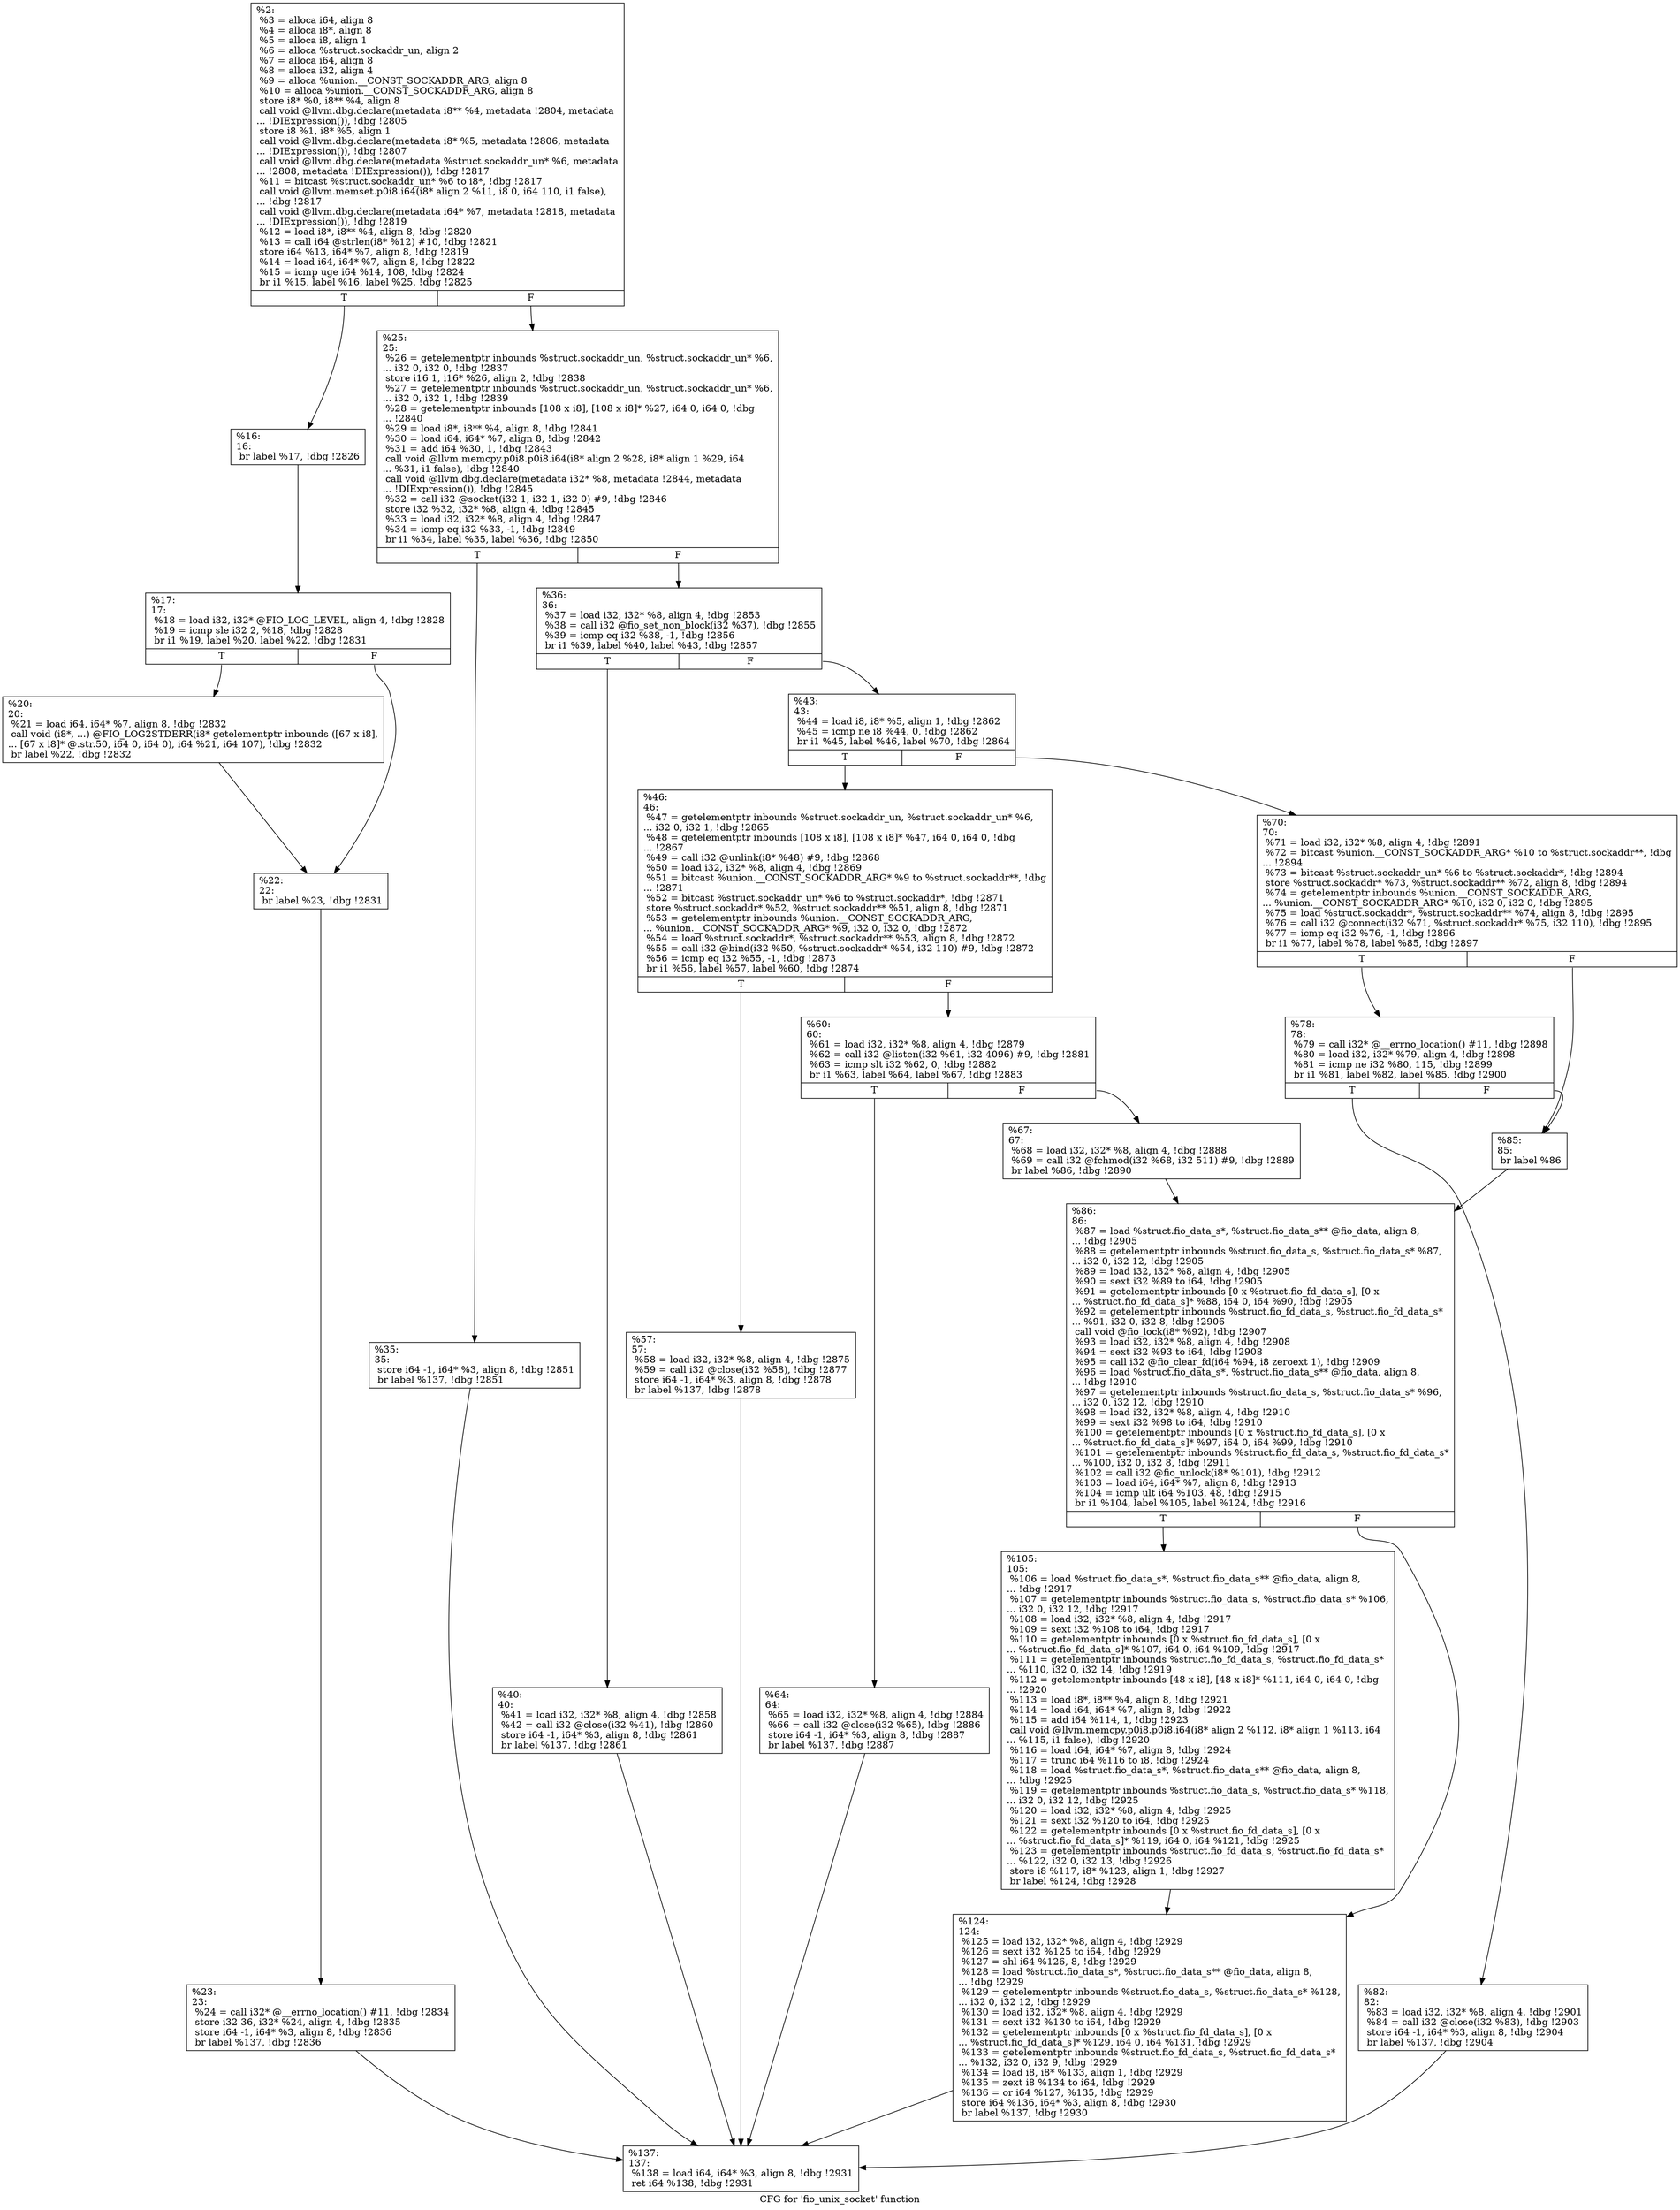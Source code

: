 digraph "CFG for 'fio_unix_socket' function" {
	label="CFG for 'fio_unix_socket' function";

	Node0x556851586e00 [shape=record,label="{%2:\l  %3 = alloca i64, align 8\l  %4 = alloca i8*, align 8\l  %5 = alloca i8, align 1\l  %6 = alloca %struct.sockaddr_un, align 2\l  %7 = alloca i64, align 8\l  %8 = alloca i32, align 4\l  %9 = alloca %union.__CONST_SOCKADDR_ARG, align 8\l  %10 = alloca %union.__CONST_SOCKADDR_ARG, align 8\l  store i8* %0, i8** %4, align 8\l  call void @llvm.dbg.declare(metadata i8** %4, metadata !2804, metadata\l... !DIExpression()), !dbg !2805\l  store i8 %1, i8* %5, align 1\l  call void @llvm.dbg.declare(metadata i8* %5, metadata !2806, metadata\l... !DIExpression()), !dbg !2807\l  call void @llvm.dbg.declare(metadata %struct.sockaddr_un* %6, metadata\l... !2808, metadata !DIExpression()), !dbg !2817\l  %11 = bitcast %struct.sockaddr_un* %6 to i8*, !dbg !2817\l  call void @llvm.memset.p0i8.i64(i8* align 2 %11, i8 0, i64 110, i1 false),\l... !dbg !2817\l  call void @llvm.dbg.declare(metadata i64* %7, metadata !2818, metadata\l... !DIExpression()), !dbg !2819\l  %12 = load i8*, i8** %4, align 8, !dbg !2820\l  %13 = call i64 @strlen(i8* %12) #10, !dbg !2821\l  store i64 %13, i64* %7, align 8, !dbg !2819\l  %14 = load i64, i64* %7, align 8, !dbg !2822\l  %15 = icmp uge i64 %14, 108, !dbg !2824\l  br i1 %15, label %16, label %25, !dbg !2825\l|{<s0>T|<s1>F}}"];
	Node0x556851586e00:s0 -> Node0x556851586f80;
	Node0x556851586e00:s1 -> Node0x556851587110;
	Node0x556851586f80 [shape=record,label="{%16:\l16:                                               \l  br label %17, !dbg !2826\l}"];
	Node0x556851586f80 -> Node0x556851586fd0;
	Node0x556851586fd0 [shape=record,label="{%17:\l17:                                               \l  %18 = load i32, i32* @FIO_LOG_LEVEL, align 4, !dbg !2828\l  %19 = icmp sle i32 2, %18, !dbg !2828\l  br i1 %19, label %20, label %22, !dbg !2831\l|{<s0>T|<s1>F}}"];
	Node0x556851586fd0:s0 -> Node0x556851587020;
	Node0x556851586fd0:s1 -> Node0x556851587070;
	Node0x556851587020 [shape=record,label="{%20:\l20:                                               \l  %21 = load i64, i64* %7, align 8, !dbg !2832\l  call void (i8*, ...) @FIO_LOG2STDERR(i8* getelementptr inbounds ([67 x i8],\l... [67 x i8]* @.str.50, i64 0, i64 0), i64 %21, i64 107), !dbg !2832\l  br label %22, !dbg !2832\l}"];
	Node0x556851587020 -> Node0x556851587070;
	Node0x556851587070 [shape=record,label="{%22:\l22:                                               \l  br label %23, !dbg !2831\l}"];
	Node0x556851587070 -> Node0x5568515870c0;
	Node0x5568515870c0 [shape=record,label="{%23:\l23:                                               \l  %24 = call i32* @__errno_location() #11, !dbg !2834\l  store i32 36, i32* %24, align 4, !dbg !2835\l  store i64 -1, i64* %3, align 8, !dbg !2836\l  br label %137, !dbg !2836\l}"];
	Node0x5568515870c0 -> Node0x556851587660;
	Node0x556851587110 [shape=record,label="{%25:\l25:                                               \l  %26 = getelementptr inbounds %struct.sockaddr_un, %struct.sockaddr_un* %6,\l... i32 0, i32 0, !dbg !2837\l  store i16 1, i16* %26, align 2, !dbg !2838\l  %27 = getelementptr inbounds %struct.sockaddr_un, %struct.sockaddr_un* %6,\l... i32 0, i32 1, !dbg !2839\l  %28 = getelementptr inbounds [108 x i8], [108 x i8]* %27, i64 0, i64 0, !dbg\l... !2840\l  %29 = load i8*, i8** %4, align 8, !dbg !2841\l  %30 = load i64, i64* %7, align 8, !dbg !2842\l  %31 = add i64 %30, 1, !dbg !2843\l  call void @llvm.memcpy.p0i8.p0i8.i64(i8* align 2 %28, i8* align 1 %29, i64\l... %31, i1 false), !dbg !2840\l  call void @llvm.dbg.declare(metadata i32* %8, metadata !2844, metadata\l... !DIExpression()), !dbg !2845\l  %32 = call i32 @socket(i32 1, i32 1, i32 0) #9, !dbg !2846\l  store i32 %32, i32* %8, align 4, !dbg !2845\l  %33 = load i32, i32* %8, align 4, !dbg !2847\l  %34 = icmp eq i32 %33, -1, !dbg !2849\l  br i1 %34, label %35, label %36, !dbg !2850\l|{<s0>T|<s1>F}}"];
	Node0x556851587110:s0 -> Node0x556851587160;
	Node0x556851587110:s1 -> Node0x5568515871b0;
	Node0x556851587160 [shape=record,label="{%35:\l35:                                               \l  store i64 -1, i64* %3, align 8, !dbg !2851\l  br label %137, !dbg !2851\l}"];
	Node0x556851587160 -> Node0x556851587660;
	Node0x5568515871b0 [shape=record,label="{%36:\l36:                                               \l  %37 = load i32, i32* %8, align 4, !dbg !2853\l  %38 = call i32 @fio_set_non_block(i32 %37), !dbg !2855\l  %39 = icmp eq i32 %38, -1, !dbg !2856\l  br i1 %39, label %40, label %43, !dbg !2857\l|{<s0>T|<s1>F}}"];
	Node0x5568515871b0:s0 -> Node0x556851587200;
	Node0x5568515871b0:s1 -> Node0x556851587250;
	Node0x556851587200 [shape=record,label="{%40:\l40:                                               \l  %41 = load i32, i32* %8, align 4, !dbg !2858\l  %42 = call i32 @close(i32 %41), !dbg !2860\l  store i64 -1, i64* %3, align 8, !dbg !2861\l  br label %137, !dbg !2861\l}"];
	Node0x556851587200 -> Node0x556851587660;
	Node0x556851587250 [shape=record,label="{%43:\l43:                                               \l  %44 = load i8, i8* %5, align 1, !dbg !2862\l  %45 = icmp ne i8 %44, 0, !dbg !2862\l  br i1 %45, label %46, label %70, !dbg !2864\l|{<s0>T|<s1>F}}"];
	Node0x556851587250:s0 -> Node0x5568515872a0;
	Node0x556851587250:s1 -> Node0x556851587430;
	Node0x5568515872a0 [shape=record,label="{%46:\l46:                                               \l  %47 = getelementptr inbounds %struct.sockaddr_un, %struct.sockaddr_un* %6,\l... i32 0, i32 1, !dbg !2865\l  %48 = getelementptr inbounds [108 x i8], [108 x i8]* %47, i64 0, i64 0, !dbg\l... !2867\l  %49 = call i32 @unlink(i8* %48) #9, !dbg !2868\l  %50 = load i32, i32* %8, align 4, !dbg !2869\l  %51 = bitcast %union.__CONST_SOCKADDR_ARG* %9 to %struct.sockaddr**, !dbg\l... !2871\l  %52 = bitcast %struct.sockaddr_un* %6 to %struct.sockaddr*, !dbg !2871\l  store %struct.sockaddr* %52, %struct.sockaddr** %51, align 8, !dbg !2871\l  %53 = getelementptr inbounds %union.__CONST_SOCKADDR_ARG,\l... %union.__CONST_SOCKADDR_ARG* %9, i32 0, i32 0, !dbg !2872\l  %54 = load %struct.sockaddr*, %struct.sockaddr** %53, align 8, !dbg !2872\l  %55 = call i32 @bind(i32 %50, %struct.sockaddr* %54, i32 110) #9, !dbg !2872\l  %56 = icmp eq i32 %55, -1, !dbg !2873\l  br i1 %56, label %57, label %60, !dbg !2874\l|{<s0>T|<s1>F}}"];
	Node0x5568515872a0:s0 -> Node0x5568515872f0;
	Node0x5568515872a0:s1 -> Node0x556851587340;
	Node0x5568515872f0 [shape=record,label="{%57:\l57:                                               \l  %58 = load i32, i32* %8, align 4, !dbg !2875\l  %59 = call i32 @close(i32 %58), !dbg !2877\l  store i64 -1, i64* %3, align 8, !dbg !2878\l  br label %137, !dbg !2878\l}"];
	Node0x5568515872f0 -> Node0x556851587660;
	Node0x556851587340 [shape=record,label="{%60:\l60:                                               \l  %61 = load i32, i32* %8, align 4, !dbg !2879\l  %62 = call i32 @listen(i32 %61, i32 4096) #9, !dbg !2881\l  %63 = icmp slt i32 %62, 0, !dbg !2882\l  br i1 %63, label %64, label %67, !dbg !2883\l|{<s0>T|<s1>F}}"];
	Node0x556851587340:s0 -> Node0x556851587390;
	Node0x556851587340:s1 -> Node0x5568515873e0;
	Node0x556851587390 [shape=record,label="{%64:\l64:                                               \l  %65 = load i32, i32* %8, align 4, !dbg !2884\l  %66 = call i32 @close(i32 %65), !dbg !2886\l  store i64 -1, i64* %3, align 8, !dbg !2887\l  br label %137, !dbg !2887\l}"];
	Node0x556851587390 -> Node0x556851587660;
	Node0x5568515873e0 [shape=record,label="{%67:\l67:                                               \l  %68 = load i32, i32* %8, align 4, !dbg !2888\l  %69 = call i32 @fchmod(i32 %68, i32 511) #9, !dbg !2889\l  br label %86, !dbg !2890\l}"];
	Node0x5568515873e0 -> Node0x556851587570;
	Node0x556851587430 [shape=record,label="{%70:\l70:                                               \l  %71 = load i32, i32* %8, align 4, !dbg !2891\l  %72 = bitcast %union.__CONST_SOCKADDR_ARG* %10 to %struct.sockaddr**, !dbg\l... !2894\l  %73 = bitcast %struct.sockaddr_un* %6 to %struct.sockaddr*, !dbg !2894\l  store %struct.sockaddr* %73, %struct.sockaddr** %72, align 8, !dbg !2894\l  %74 = getelementptr inbounds %union.__CONST_SOCKADDR_ARG,\l... %union.__CONST_SOCKADDR_ARG* %10, i32 0, i32 0, !dbg !2895\l  %75 = load %struct.sockaddr*, %struct.sockaddr** %74, align 8, !dbg !2895\l  %76 = call i32 @connect(i32 %71, %struct.sockaddr* %75, i32 110), !dbg !2895\l  %77 = icmp eq i32 %76, -1, !dbg !2896\l  br i1 %77, label %78, label %85, !dbg !2897\l|{<s0>T|<s1>F}}"];
	Node0x556851587430:s0 -> Node0x556851587480;
	Node0x556851587430:s1 -> Node0x556851587520;
	Node0x556851587480 [shape=record,label="{%78:\l78:                                               \l  %79 = call i32* @__errno_location() #11, !dbg !2898\l  %80 = load i32, i32* %79, align 4, !dbg !2898\l  %81 = icmp ne i32 %80, 115, !dbg !2899\l  br i1 %81, label %82, label %85, !dbg !2900\l|{<s0>T|<s1>F}}"];
	Node0x556851587480:s0 -> Node0x5568515874d0;
	Node0x556851587480:s1 -> Node0x556851587520;
	Node0x5568515874d0 [shape=record,label="{%82:\l82:                                               \l  %83 = load i32, i32* %8, align 4, !dbg !2901\l  %84 = call i32 @close(i32 %83), !dbg !2903\l  store i64 -1, i64* %3, align 8, !dbg !2904\l  br label %137, !dbg !2904\l}"];
	Node0x5568515874d0 -> Node0x556851587660;
	Node0x556851587520 [shape=record,label="{%85:\l85:                                               \l  br label %86\l}"];
	Node0x556851587520 -> Node0x556851587570;
	Node0x556851587570 [shape=record,label="{%86:\l86:                                               \l  %87 = load %struct.fio_data_s*, %struct.fio_data_s** @fio_data, align 8,\l... !dbg !2905\l  %88 = getelementptr inbounds %struct.fio_data_s, %struct.fio_data_s* %87,\l... i32 0, i32 12, !dbg !2905\l  %89 = load i32, i32* %8, align 4, !dbg !2905\l  %90 = sext i32 %89 to i64, !dbg !2905\l  %91 = getelementptr inbounds [0 x %struct.fio_fd_data_s], [0 x\l... %struct.fio_fd_data_s]* %88, i64 0, i64 %90, !dbg !2905\l  %92 = getelementptr inbounds %struct.fio_fd_data_s, %struct.fio_fd_data_s*\l... %91, i32 0, i32 8, !dbg !2906\l  call void @fio_lock(i8* %92), !dbg !2907\l  %93 = load i32, i32* %8, align 4, !dbg !2908\l  %94 = sext i32 %93 to i64, !dbg !2908\l  %95 = call i32 @fio_clear_fd(i64 %94, i8 zeroext 1), !dbg !2909\l  %96 = load %struct.fio_data_s*, %struct.fio_data_s** @fio_data, align 8,\l... !dbg !2910\l  %97 = getelementptr inbounds %struct.fio_data_s, %struct.fio_data_s* %96,\l... i32 0, i32 12, !dbg !2910\l  %98 = load i32, i32* %8, align 4, !dbg !2910\l  %99 = sext i32 %98 to i64, !dbg !2910\l  %100 = getelementptr inbounds [0 x %struct.fio_fd_data_s], [0 x\l... %struct.fio_fd_data_s]* %97, i64 0, i64 %99, !dbg !2910\l  %101 = getelementptr inbounds %struct.fio_fd_data_s, %struct.fio_fd_data_s*\l... %100, i32 0, i32 8, !dbg !2911\l  %102 = call i32 @fio_unlock(i8* %101), !dbg !2912\l  %103 = load i64, i64* %7, align 8, !dbg !2913\l  %104 = icmp ult i64 %103, 48, !dbg !2915\l  br i1 %104, label %105, label %124, !dbg !2916\l|{<s0>T|<s1>F}}"];
	Node0x556851587570:s0 -> Node0x5568515875c0;
	Node0x556851587570:s1 -> Node0x556851587610;
	Node0x5568515875c0 [shape=record,label="{%105:\l105:                                              \l  %106 = load %struct.fio_data_s*, %struct.fio_data_s** @fio_data, align 8,\l... !dbg !2917\l  %107 = getelementptr inbounds %struct.fio_data_s, %struct.fio_data_s* %106,\l... i32 0, i32 12, !dbg !2917\l  %108 = load i32, i32* %8, align 4, !dbg !2917\l  %109 = sext i32 %108 to i64, !dbg !2917\l  %110 = getelementptr inbounds [0 x %struct.fio_fd_data_s], [0 x\l... %struct.fio_fd_data_s]* %107, i64 0, i64 %109, !dbg !2917\l  %111 = getelementptr inbounds %struct.fio_fd_data_s, %struct.fio_fd_data_s*\l... %110, i32 0, i32 14, !dbg !2919\l  %112 = getelementptr inbounds [48 x i8], [48 x i8]* %111, i64 0, i64 0, !dbg\l... !2920\l  %113 = load i8*, i8** %4, align 8, !dbg !2921\l  %114 = load i64, i64* %7, align 8, !dbg !2922\l  %115 = add i64 %114, 1, !dbg !2923\l  call void @llvm.memcpy.p0i8.p0i8.i64(i8* align 2 %112, i8* align 1 %113, i64\l... %115, i1 false), !dbg !2920\l  %116 = load i64, i64* %7, align 8, !dbg !2924\l  %117 = trunc i64 %116 to i8, !dbg !2924\l  %118 = load %struct.fio_data_s*, %struct.fio_data_s** @fio_data, align 8,\l... !dbg !2925\l  %119 = getelementptr inbounds %struct.fio_data_s, %struct.fio_data_s* %118,\l... i32 0, i32 12, !dbg !2925\l  %120 = load i32, i32* %8, align 4, !dbg !2925\l  %121 = sext i32 %120 to i64, !dbg !2925\l  %122 = getelementptr inbounds [0 x %struct.fio_fd_data_s], [0 x\l... %struct.fio_fd_data_s]* %119, i64 0, i64 %121, !dbg !2925\l  %123 = getelementptr inbounds %struct.fio_fd_data_s, %struct.fio_fd_data_s*\l... %122, i32 0, i32 13, !dbg !2926\l  store i8 %117, i8* %123, align 1, !dbg !2927\l  br label %124, !dbg !2928\l}"];
	Node0x5568515875c0 -> Node0x556851587610;
	Node0x556851587610 [shape=record,label="{%124:\l124:                                              \l  %125 = load i32, i32* %8, align 4, !dbg !2929\l  %126 = sext i32 %125 to i64, !dbg !2929\l  %127 = shl i64 %126, 8, !dbg !2929\l  %128 = load %struct.fio_data_s*, %struct.fio_data_s** @fio_data, align 8,\l... !dbg !2929\l  %129 = getelementptr inbounds %struct.fio_data_s, %struct.fio_data_s* %128,\l... i32 0, i32 12, !dbg !2929\l  %130 = load i32, i32* %8, align 4, !dbg !2929\l  %131 = sext i32 %130 to i64, !dbg !2929\l  %132 = getelementptr inbounds [0 x %struct.fio_fd_data_s], [0 x\l... %struct.fio_fd_data_s]* %129, i64 0, i64 %131, !dbg !2929\l  %133 = getelementptr inbounds %struct.fio_fd_data_s, %struct.fio_fd_data_s*\l... %132, i32 0, i32 9, !dbg !2929\l  %134 = load i8, i8* %133, align 1, !dbg !2929\l  %135 = zext i8 %134 to i64, !dbg !2929\l  %136 = or i64 %127, %135, !dbg !2929\l  store i64 %136, i64* %3, align 8, !dbg !2930\l  br label %137, !dbg !2930\l}"];
	Node0x556851587610 -> Node0x556851587660;
	Node0x556851587660 [shape=record,label="{%137:\l137:                                              \l  %138 = load i64, i64* %3, align 8, !dbg !2931\l  ret i64 %138, !dbg !2931\l}"];
}
